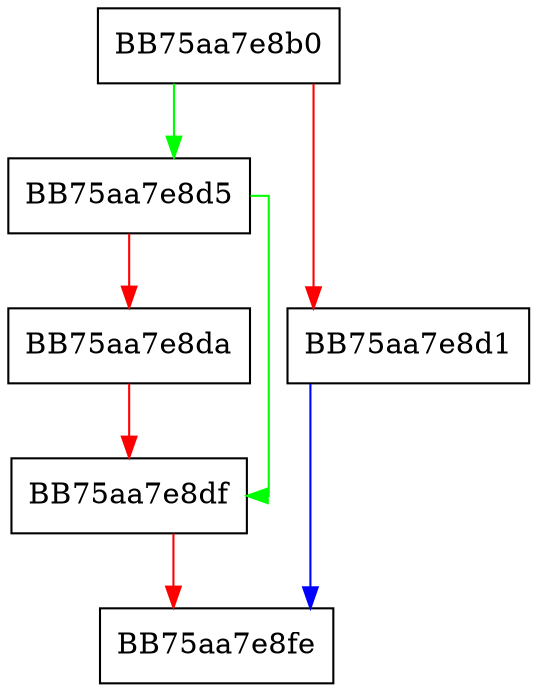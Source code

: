 digraph init {
  node [shape="box"];
  graph [splines=ortho];
  BB75aa7e8b0 -> BB75aa7e8d5 [color="green"];
  BB75aa7e8b0 -> BB75aa7e8d1 [color="red"];
  BB75aa7e8d1 -> BB75aa7e8fe [color="blue"];
  BB75aa7e8d5 -> BB75aa7e8df [color="green"];
  BB75aa7e8d5 -> BB75aa7e8da [color="red"];
  BB75aa7e8da -> BB75aa7e8df [color="red"];
  BB75aa7e8df -> BB75aa7e8fe [color="red"];
}